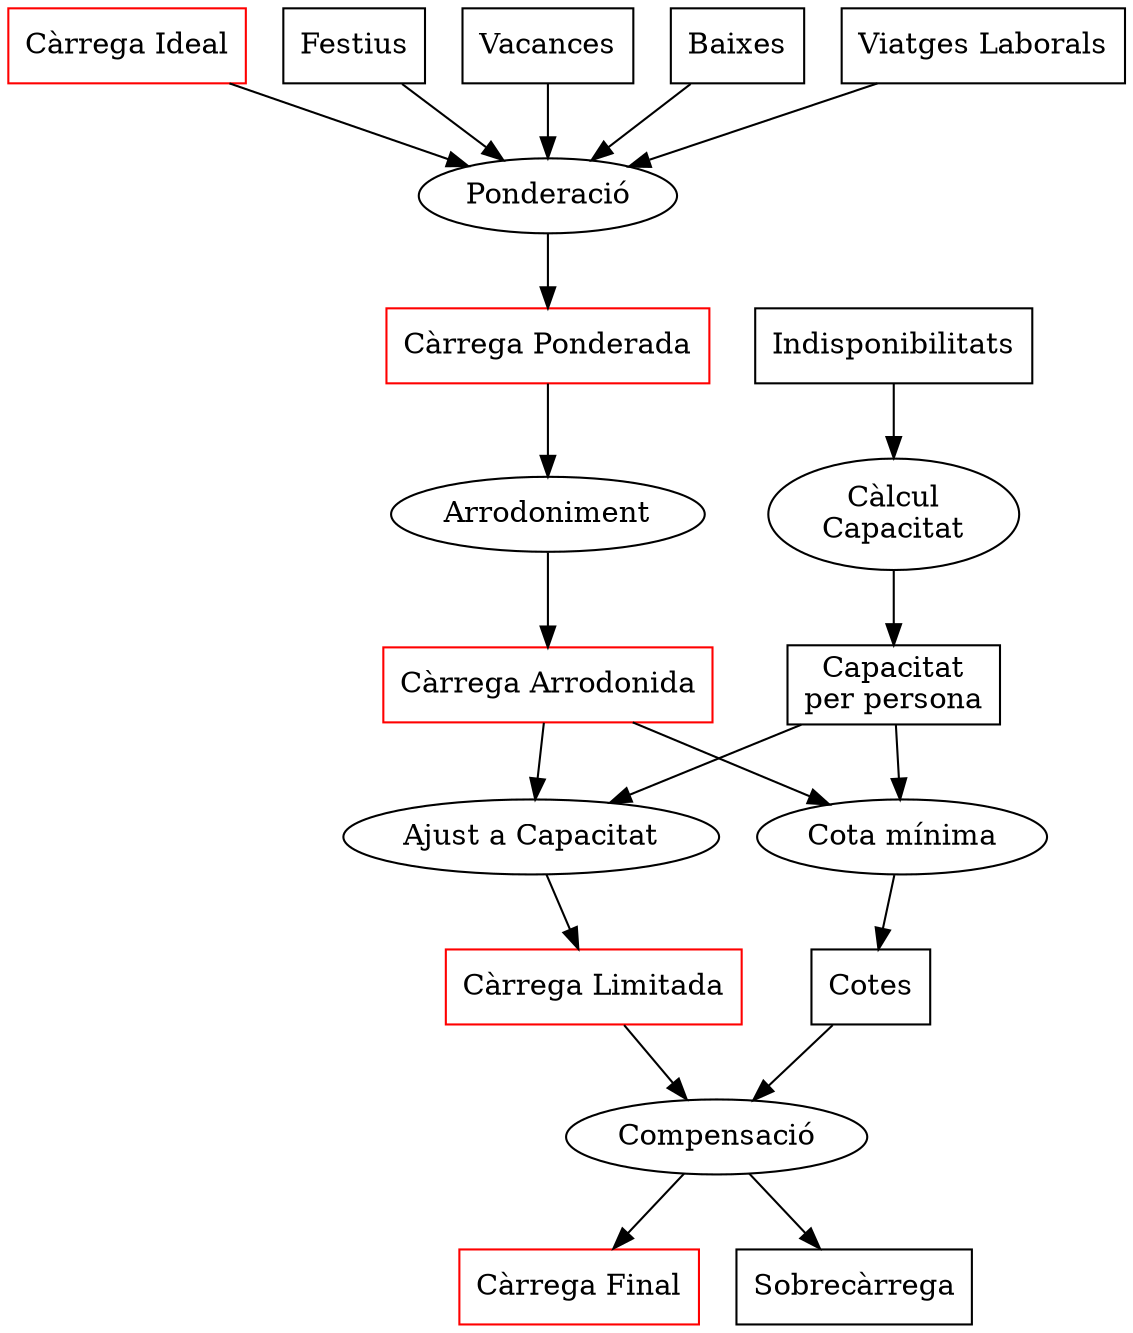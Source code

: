digraph G {
	rankdir=TB
    "Càrrega Ideal" [shape=rectangle, color=red]
	"Càrrega Ponderada" [shape=rectangle, color=red]
	"Càrrega Arrodonida" [shape=rectangle, color=red]
	"Càrrega Limitada" [shape=rectangle, color=red]
	"Càrrega Final" [shape=rectangle, color=red]

	"Festius" [shape=rectangle]
	"Vacances" [shape=rectangle]
	"Baixes" [shape=rectangle]
	"Viatges Laborals" [shape=rectangle]
	Capacitat [label = "Capacitat\nper persona", shape=rectangle]
    "Indisponibilitats" [shape=rectangle]
    "Cotes" [shape=rectangle]
    "Sobrecàrrega" [shape=rectangle]


	"Càrrega Ideal" -> Ponderació -> "Càrrega Ponderada" -> Arrodoniment -> "Càrrega Arrodonida" -> "Ajust a Capacitat" -> "Càrrega Limitada" -> Compensació -> "Càrrega Final"

    "Vacances" -> "Ponderació"
    "Festius" -> "Ponderació"
    "Baixes" -> "Ponderació"
    "Viatges Laborals" -> "Ponderació"

    Indisponibilitats -> "Càlcul\nCapacitat" -> Capacitat
    Capacitat -> "Ajust a Capacitat"

    Capacitat -> "Cota mínima" -> Cotes
    "Càrrega Arrodonida" -> "Cota mínima"
    Cotes -> Compensació
    Compensació -> "Sobrecàrrega"

}

